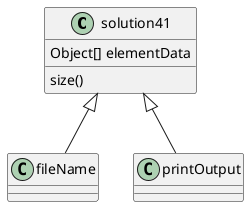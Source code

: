 @startuml
'https://plantuml.com/class-diagram




solution41 <|-- fileName
solution41 <|-- printOutput

class fileName {

}


class solution41 {
Object[] elementData
size()
}


@enduml